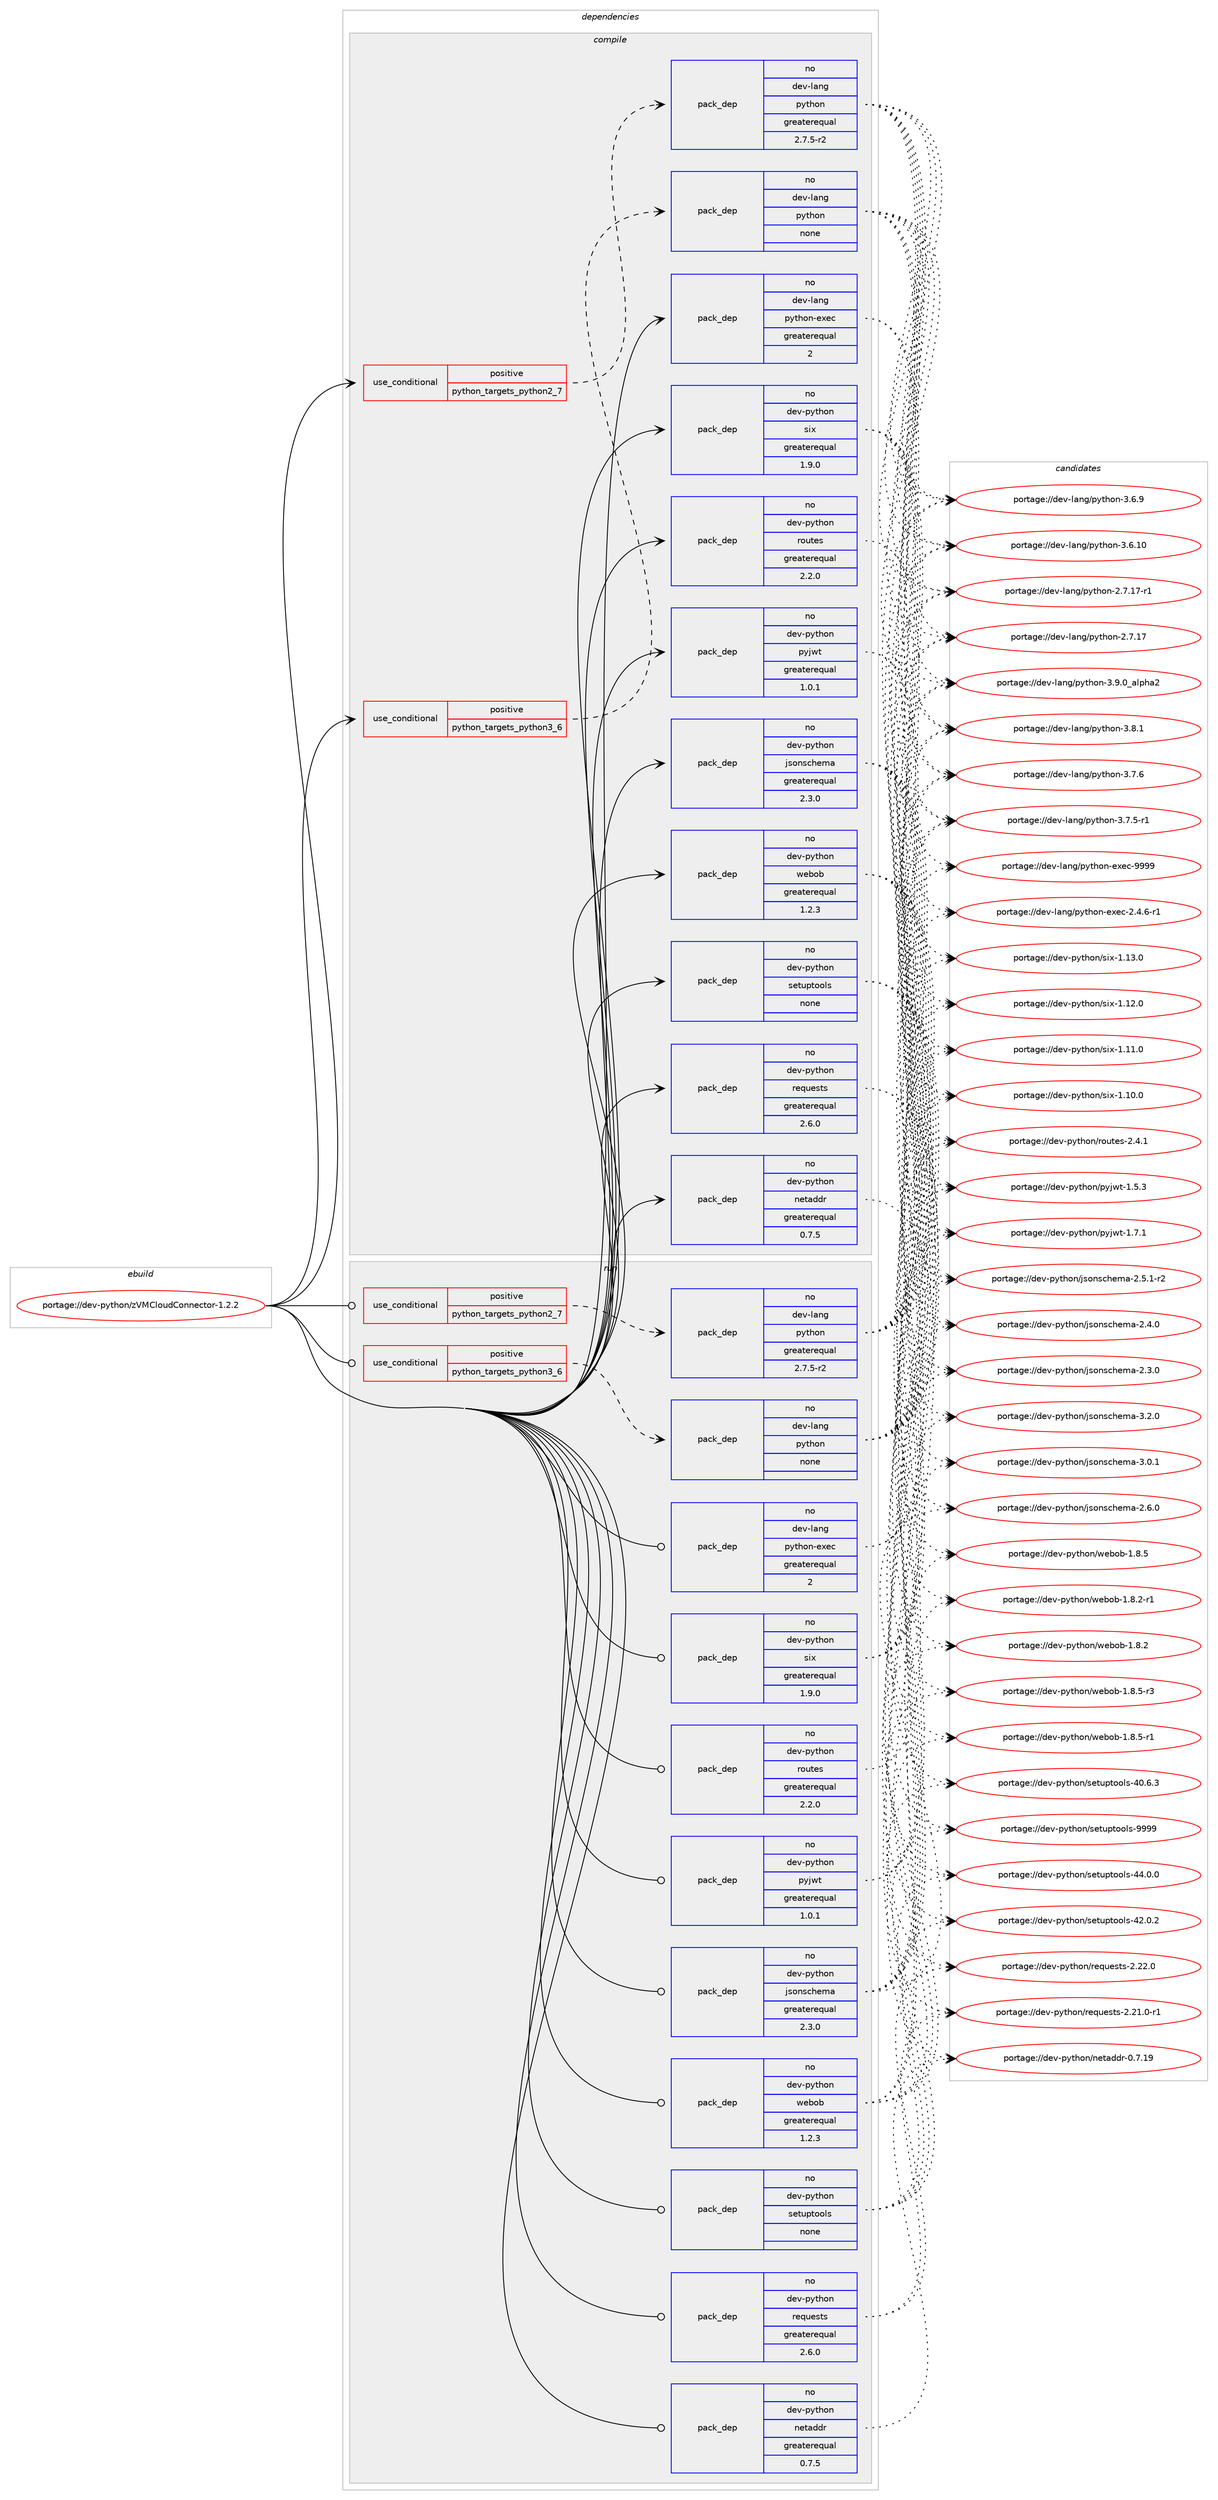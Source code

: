 digraph prolog {

# *************
# Graph options
# *************

newrank=true;
concentrate=true;
compound=true;
graph [rankdir=LR,fontname=Helvetica,fontsize=10,ranksep=1.5];#, ranksep=2.5, nodesep=0.2];
edge  [arrowhead=vee];
node  [fontname=Helvetica,fontsize=10];

# **********
# The ebuild
# **********

subgraph cluster_leftcol {
color=gray;
rank=same;
label=<<i>ebuild</i>>;
id [label="portage://dev-python/zVMCloudConnector-1.2.2", color=red, width=4, href="../dev-python/zVMCloudConnector-1.2.2.svg"];
}

# ****************
# The dependencies
# ****************

subgraph cluster_midcol {
color=gray;
label=<<i>dependencies</i>>;
subgraph cluster_compile {
fillcolor="#eeeeee";
style=filled;
label=<<i>compile</i>>;
subgraph cond103330 {
dependency417016 [label=<<TABLE BORDER="0" CELLBORDER="1" CELLSPACING="0" CELLPADDING="4"><TR><TD ROWSPAN="3" CELLPADDING="10">use_conditional</TD></TR><TR><TD>positive</TD></TR><TR><TD>python_targets_python2_7</TD></TR></TABLE>>, shape=none, color=red];
subgraph pack308805 {
dependency417017 [label=<<TABLE BORDER="0" CELLBORDER="1" CELLSPACING="0" CELLPADDING="4" WIDTH="220"><TR><TD ROWSPAN="6" CELLPADDING="30">pack_dep</TD></TR><TR><TD WIDTH="110">no</TD></TR><TR><TD>dev-lang</TD></TR><TR><TD>python</TD></TR><TR><TD>greaterequal</TD></TR><TR><TD>2.7.5-r2</TD></TR></TABLE>>, shape=none, color=blue];
}
dependency417016:e -> dependency417017:w [weight=20,style="dashed",arrowhead="vee"];
}
id:e -> dependency417016:w [weight=20,style="solid",arrowhead="vee"];
subgraph cond103331 {
dependency417018 [label=<<TABLE BORDER="0" CELLBORDER="1" CELLSPACING="0" CELLPADDING="4"><TR><TD ROWSPAN="3" CELLPADDING="10">use_conditional</TD></TR><TR><TD>positive</TD></TR><TR><TD>python_targets_python3_6</TD></TR></TABLE>>, shape=none, color=red];
subgraph pack308806 {
dependency417019 [label=<<TABLE BORDER="0" CELLBORDER="1" CELLSPACING="0" CELLPADDING="4" WIDTH="220"><TR><TD ROWSPAN="6" CELLPADDING="30">pack_dep</TD></TR><TR><TD WIDTH="110">no</TD></TR><TR><TD>dev-lang</TD></TR><TR><TD>python</TD></TR><TR><TD>none</TD></TR><TR><TD></TD></TR></TABLE>>, shape=none, color=blue];
}
dependency417018:e -> dependency417019:w [weight=20,style="dashed",arrowhead="vee"];
}
id:e -> dependency417018:w [weight=20,style="solid",arrowhead="vee"];
subgraph pack308807 {
dependency417020 [label=<<TABLE BORDER="0" CELLBORDER="1" CELLSPACING="0" CELLPADDING="4" WIDTH="220"><TR><TD ROWSPAN="6" CELLPADDING="30">pack_dep</TD></TR><TR><TD WIDTH="110">no</TD></TR><TR><TD>dev-lang</TD></TR><TR><TD>python-exec</TD></TR><TR><TD>greaterequal</TD></TR><TR><TD>2</TD></TR></TABLE>>, shape=none, color=blue];
}
id:e -> dependency417020:w [weight=20,style="solid",arrowhead="vee"];
subgraph pack308808 {
dependency417021 [label=<<TABLE BORDER="0" CELLBORDER="1" CELLSPACING="0" CELLPADDING="4" WIDTH="220"><TR><TD ROWSPAN="6" CELLPADDING="30">pack_dep</TD></TR><TR><TD WIDTH="110">no</TD></TR><TR><TD>dev-python</TD></TR><TR><TD>jsonschema</TD></TR><TR><TD>greaterequal</TD></TR><TR><TD>2.3.0</TD></TR></TABLE>>, shape=none, color=blue];
}
id:e -> dependency417021:w [weight=20,style="solid",arrowhead="vee"];
subgraph pack308809 {
dependency417022 [label=<<TABLE BORDER="0" CELLBORDER="1" CELLSPACING="0" CELLPADDING="4" WIDTH="220"><TR><TD ROWSPAN="6" CELLPADDING="30">pack_dep</TD></TR><TR><TD WIDTH="110">no</TD></TR><TR><TD>dev-python</TD></TR><TR><TD>netaddr</TD></TR><TR><TD>greaterequal</TD></TR><TR><TD>0.7.5</TD></TR></TABLE>>, shape=none, color=blue];
}
id:e -> dependency417022:w [weight=20,style="solid",arrowhead="vee"];
subgraph pack308810 {
dependency417023 [label=<<TABLE BORDER="0" CELLBORDER="1" CELLSPACING="0" CELLPADDING="4" WIDTH="220"><TR><TD ROWSPAN="6" CELLPADDING="30">pack_dep</TD></TR><TR><TD WIDTH="110">no</TD></TR><TR><TD>dev-python</TD></TR><TR><TD>pyjwt</TD></TR><TR><TD>greaterequal</TD></TR><TR><TD>1.0.1</TD></TR></TABLE>>, shape=none, color=blue];
}
id:e -> dependency417023:w [weight=20,style="solid",arrowhead="vee"];
subgraph pack308811 {
dependency417024 [label=<<TABLE BORDER="0" CELLBORDER="1" CELLSPACING="0" CELLPADDING="4" WIDTH="220"><TR><TD ROWSPAN="6" CELLPADDING="30">pack_dep</TD></TR><TR><TD WIDTH="110">no</TD></TR><TR><TD>dev-python</TD></TR><TR><TD>requests</TD></TR><TR><TD>greaterequal</TD></TR><TR><TD>2.6.0</TD></TR></TABLE>>, shape=none, color=blue];
}
id:e -> dependency417024:w [weight=20,style="solid",arrowhead="vee"];
subgraph pack308812 {
dependency417025 [label=<<TABLE BORDER="0" CELLBORDER="1" CELLSPACING="0" CELLPADDING="4" WIDTH="220"><TR><TD ROWSPAN="6" CELLPADDING="30">pack_dep</TD></TR><TR><TD WIDTH="110">no</TD></TR><TR><TD>dev-python</TD></TR><TR><TD>routes</TD></TR><TR><TD>greaterequal</TD></TR><TR><TD>2.2.0</TD></TR></TABLE>>, shape=none, color=blue];
}
id:e -> dependency417025:w [weight=20,style="solid",arrowhead="vee"];
subgraph pack308813 {
dependency417026 [label=<<TABLE BORDER="0" CELLBORDER="1" CELLSPACING="0" CELLPADDING="4" WIDTH="220"><TR><TD ROWSPAN="6" CELLPADDING="30">pack_dep</TD></TR><TR><TD WIDTH="110">no</TD></TR><TR><TD>dev-python</TD></TR><TR><TD>setuptools</TD></TR><TR><TD>none</TD></TR><TR><TD></TD></TR></TABLE>>, shape=none, color=blue];
}
id:e -> dependency417026:w [weight=20,style="solid",arrowhead="vee"];
subgraph pack308814 {
dependency417027 [label=<<TABLE BORDER="0" CELLBORDER="1" CELLSPACING="0" CELLPADDING="4" WIDTH="220"><TR><TD ROWSPAN="6" CELLPADDING="30">pack_dep</TD></TR><TR><TD WIDTH="110">no</TD></TR><TR><TD>dev-python</TD></TR><TR><TD>six</TD></TR><TR><TD>greaterequal</TD></TR><TR><TD>1.9.0</TD></TR></TABLE>>, shape=none, color=blue];
}
id:e -> dependency417027:w [weight=20,style="solid",arrowhead="vee"];
subgraph pack308815 {
dependency417028 [label=<<TABLE BORDER="0" CELLBORDER="1" CELLSPACING="0" CELLPADDING="4" WIDTH="220"><TR><TD ROWSPAN="6" CELLPADDING="30">pack_dep</TD></TR><TR><TD WIDTH="110">no</TD></TR><TR><TD>dev-python</TD></TR><TR><TD>webob</TD></TR><TR><TD>greaterequal</TD></TR><TR><TD>1.2.3</TD></TR></TABLE>>, shape=none, color=blue];
}
id:e -> dependency417028:w [weight=20,style="solid",arrowhead="vee"];
}
subgraph cluster_compileandrun {
fillcolor="#eeeeee";
style=filled;
label=<<i>compile and run</i>>;
}
subgraph cluster_run {
fillcolor="#eeeeee";
style=filled;
label=<<i>run</i>>;
subgraph cond103332 {
dependency417029 [label=<<TABLE BORDER="0" CELLBORDER="1" CELLSPACING="0" CELLPADDING="4"><TR><TD ROWSPAN="3" CELLPADDING="10">use_conditional</TD></TR><TR><TD>positive</TD></TR><TR><TD>python_targets_python2_7</TD></TR></TABLE>>, shape=none, color=red];
subgraph pack308816 {
dependency417030 [label=<<TABLE BORDER="0" CELLBORDER="1" CELLSPACING="0" CELLPADDING="4" WIDTH="220"><TR><TD ROWSPAN="6" CELLPADDING="30">pack_dep</TD></TR><TR><TD WIDTH="110">no</TD></TR><TR><TD>dev-lang</TD></TR><TR><TD>python</TD></TR><TR><TD>greaterequal</TD></TR><TR><TD>2.7.5-r2</TD></TR></TABLE>>, shape=none, color=blue];
}
dependency417029:e -> dependency417030:w [weight=20,style="dashed",arrowhead="vee"];
}
id:e -> dependency417029:w [weight=20,style="solid",arrowhead="odot"];
subgraph cond103333 {
dependency417031 [label=<<TABLE BORDER="0" CELLBORDER="1" CELLSPACING="0" CELLPADDING="4"><TR><TD ROWSPAN="3" CELLPADDING="10">use_conditional</TD></TR><TR><TD>positive</TD></TR><TR><TD>python_targets_python3_6</TD></TR></TABLE>>, shape=none, color=red];
subgraph pack308817 {
dependency417032 [label=<<TABLE BORDER="0" CELLBORDER="1" CELLSPACING="0" CELLPADDING="4" WIDTH="220"><TR><TD ROWSPAN="6" CELLPADDING="30">pack_dep</TD></TR><TR><TD WIDTH="110">no</TD></TR><TR><TD>dev-lang</TD></TR><TR><TD>python</TD></TR><TR><TD>none</TD></TR><TR><TD></TD></TR></TABLE>>, shape=none, color=blue];
}
dependency417031:e -> dependency417032:w [weight=20,style="dashed",arrowhead="vee"];
}
id:e -> dependency417031:w [weight=20,style="solid",arrowhead="odot"];
subgraph pack308818 {
dependency417033 [label=<<TABLE BORDER="0" CELLBORDER="1" CELLSPACING="0" CELLPADDING="4" WIDTH="220"><TR><TD ROWSPAN="6" CELLPADDING="30">pack_dep</TD></TR><TR><TD WIDTH="110">no</TD></TR><TR><TD>dev-lang</TD></TR><TR><TD>python-exec</TD></TR><TR><TD>greaterequal</TD></TR><TR><TD>2</TD></TR></TABLE>>, shape=none, color=blue];
}
id:e -> dependency417033:w [weight=20,style="solid",arrowhead="odot"];
subgraph pack308819 {
dependency417034 [label=<<TABLE BORDER="0" CELLBORDER="1" CELLSPACING="0" CELLPADDING="4" WIDTH="220"><TR><TD ROWSPAN="6" CELLPADDING="30">pack_dep</TD></TR><TR><TD WIDTH="110">no</TD></TR><TR><TD>dev-python</TD></TR><TR><TD>jsonschema</TD></TR><TR><TD>greaterequal</TD></TR><TR><TD>2.3.0</TD></TR></TABLE>>, shape=none, color=blue];
}
id:e -> dependency417034:w [weight=20,style="solid",arrowhead="odot"];
subgraph pack308820 {
dependency417035 [label=<<TABLE BORDER="0" CELLBORDER="1" CELLSPACING="0" CELLPADDING="4" WIDTH="220"><TR><TD ROWSPAN="6" CELLPADDING="30">pack_dep</TD></TR><TR><TD WIDTH="110">no</TD></TR><TR><TD>dev-python</TD></TR><TR><TD>netaddr</TD></TR><TR><TD>greaterequal</TD></TR><TR><TD>0.7.5</TD></TR></TABLE>>, shape=none, color=blue];
}
id:e -> dependency417035:w [weight=20,style="solid",arrowhead="odot"];
subgraph pack308821 {
dependency417036 [label=<<TABLE BORDER="0" CELLBORDER="1" CELLSPACING="0" CELLPADDING="4" WIDTH="220"><TR><TD ROWSPAN="6" CELLPADDING="30">pack_dep</TD></TR><TR><TD WIDTH="110">no</TD></TR><TR><TD>dev-python</TD></TR><TR><TD>pyjwt</TD></TR><TR><TD>greaterequal</TD></TR><TR><TD>1.0.1</TD></TR></TABLE>>, shape=none, color=blue];
}
id:e -> dependency417036:w [weight=20,style="solid",arrowhead="odot"];
subgraph pack308822 {
dependency417037 [label=<<TABLE BORDER="0" CELLBORDER="1" CELLSPACING="0" CELLPADDING="4" WIDTH="220"><TR><TD ROWSPAN="6" CELLPADDING="30">pack_dep</TD></TR><TR><TD WIDTH="110">no</TD></TR><TR><TD>dev-python</TD></TR><TR><TD>requests</TD></TR><TR><TD>greaterequal</TD></TR><TR><TD>2.6.0</TD></TR></TABLE>>, shape=none, color=blue];
}
id:e -> dependency417037:w [weight=20,style="solid",arrowhead="odot"];
subgraph pack308823 {
dependency417038 [label=<<TABLE BORDER="0" CELLBORDER="1" CELLSPACING="0" CELLPADDING="4" WIDTH="220"><TR><TD ROWSPAN="6" CELLPADDING="30">pack_dep</TD></TR><TR><TD WIDTH="110">no</TD></TR><TR><TD>dev-python</TD></TR><TR><TD>routes</TD></TR><TR><TD>greaterequal</TD></TR><TR><TD>2.2.0</TD></TR></TABLE>>, shape=none, color=blue];
}
id:e -> dependency417038:w [weight=20,style="solid",arrowhead="odot"];
subgraph pack308824 {
dependency417039 [label=<<TABLE BORDER="0" CELLBORDER="1" CELLSPACING="0" CELLPADDING="4" WIDTH="220"><TR><TD ROWSPAN="6" CELLPADDING="30">pack_dep</TD></TR><TR><TD WIDTH="110">no</TD></TR><TR><TD>dev-python</TD></TR><TR><TD>setuptools</TD></TR><TR><TD>none</TD></TR><TR><TD></TD></TR></TABLE>>, shape=none, color=blue];
}
id:e -> dependency417039:w [weight=20,style="solid",arrowhead="odot"];
subgraph pack308825 {
dependency417040 [label=<<TABLE BORDER="0" CELLBORDER="1" CELLSPACING="0" CELLPADDING="4" WIDTH="220"><TR><TD ROWSPAN="6" CELLPADDING="30">pack_dep</TD></TR><TR><TD WIDTH="110">no</TD></TR><TR><TD>dev-python</TD></TR><TR><TD>six</TD></TR><TR><TD>greaterequal</TD></TR><TR><TD>1.9.0</TD></TR></TABLE>>, shape=none, color=blue];
}
id:e -> dependency417040:w [weight=20,style="solid",arrowhead="odot"];
subgraph pack308826 {
dependency417041 [label=<<TABLE BORDER="0" CELLBORDER="1" CELLSPACING="0" CELLPADDING="4" WIDTH="220"><TR><TD ROWSPAN="6" CELLPADDING="30">pack_dep</TD></TR><TR><TD WIDTH="110">no</TD></TR><TR><TD>dev-python</TD></TR><TR><TD>webob</TD></TR><TR><TD>greaterequal</TD></TR><TR><TD>1.2.3</TD></TR></TABLE>>, shape=none, color=blue];
}
id:e -> dependency417041:w [weight=20,style="solid",arrowhead="odot"];
}
}

# **************
# The candidates
# **************

subgraph cluster_choices {
rank=same;
color=gray;
label=<<i>candidates</i>>;

subgraph choice308805 {
color=black;
nodesep=1;
choice10010111845108971101034711212111610411111045514657464895971081121049750 [label="portage://dev-lang/python-3.9.0_alpha2", color=red, width=4,href="../dev-lang/python-3.9.0_alpha2.svg"];
choice100101118451089711010347112121116104111110455146564649 [label="portage://dev-lang/python-3.8.1", color=red, width=4,href="../dev-lang/python-3.8.1.svg"];
choice100101118451089711010347112121116104111110455146554654 [label="portage://dev-lang/python-3.7.6", color=red, width=4,href="../dev-lang/python-3.7.6.svg"];
choice1001011184510897110103471121211161041111104551465546534511449 [label="portage://dev-lang/python-3.7.5-r1", color=red, width=4,href="../dev-lang/python-3.7.5-r1.svg"];
choice100101118451089711010347112121116104111110455146544657 [label="portage://dev-lang/python-3.6.9", color=red, width=4,href="../dev-lang/python-3.6.9.svg"];
choice10010111845108971101034711212111610411111045514654464948 [label="portage://dev-lang/python-3.6.10", color=red, width=4,href="../dev-lang/python-3.6.10.svg"];
choice100101118451089711010347112121116104111110455046554649554511449 [label="portage://dev-lang/python-2.7.17-r1", color=red, width=4,href="../dev-lang/python-2.7.17-r1.svg"];
choice10010111845108971101034711212111610411111045504655464955 [label="portage://dev-lang/python-2.7.17", color=red, width=4,href="../dev-lang/python-2.7.17.svg"];
dependency417017:e -> choice10010111845108971101034711212111610411111045514657464895971081121049750:w [style=dotted,weight="100"];
dependency417017:e -> choice100101118451089711010347112121116104111110455146564649:w [style=dotted,weight="100"];
dependency417017:e -> choice100101118451089711010347112121116104111110455146554654:w [style=dotted,weight="100"];
dependency417017:e -> choice1001011184510897110103471121211161041111104551465546534511449:w [style=dotted,weight="100"];
dependency417017:e -> choice100101118451089711010347112121116104111110455146544657:w [style=dotted,weight="100"];
dependency417017:e -> choice10010111845108971101034711212111610411111045514654464948:w [style=dotted,weight="100"];
dependency417017:e -> choice100101118451089711010347112121116104111110455046554649554511449:w [style=dotted,weight="100"];
dependency417017:e -> choice10010111845108971101034711212111610411111045504655464955:w [style=dotted,weight="100"];
}
subgraph choice308806 {
color=black;
nodesep=1;
choice10010111845108971101034711212111610411111045514657464895971081121049750 [label="portage://dev-lang/python-3.9.0_alpha2", color=red, width=4,href="../dev-lang/python-3.9.0_alpha2.svg"];
choice100101118451089711010347112121116104111110455146564649 [label="portage://dev-lang/python-3.8.1", color=red, width=4,href="../dev-lang/python-3.8.1.svg"];
choice100101118451089711010347112121116104111110455146554654 [label="portage://dev-lang/python-3.7.6", color=red, width=4,href="../dev-lang/python-3.7.6.svg"];
choice1001011184510897110103471121211161041111104551465546534511449 [label="portage://dev-lang/python-3.7.5-r1", color=red, width=4,href="../dev-lang/python-3.7.5-r1.svg"];
choice100101118451089711010347112121116104111110455146544657 [label="portage://dev-lang/python-3.6.9", color=red, width=4,href="../dev-lang/python-3.6.9.svg"];
choice10010111845108971101034711212111610411111045514654464948 [label="portage://dev-lang/python-3.6.10", color=red, width=4,href="../dev-lang/python-3.6.10.svg"];
choice100101118451089711010347112121116104111110455046554649554511449 [label="portage://dev-lang/python-2.7.17-r1", color=red, width=4,href="../dev-lang/python-2.7.17-r1.svg"];
choice10010111845108971101034711212111610411111045504655464955 [label="portage://dev-lang/python-2.7.17", color=red, width=4,href="../dev-lang/python-2.7.17.svg"];
dependency417019:e -> choice10010111845108971101034711212111610411111045514657464895971081121049750:w [style=dotted,weight="100"];
dependency417019:e -> choice100101118451089711010347112121116104111110455146564649:w [style=dotted,weight="100"];
dependency417019:e -> choice100101118451089711010347112121116104111110455146554654:w [style=dotted,weight="100"];
dependency417019:e -> choice1001011184510897110103471121211161041111104551465546534511449:w [style=dotted,weight="100"];
dependency417019:e -> choice100101118451089711010347112121116104111110455146544657:w [style=dotted,weight="100"];
dependency417019:e -> choice10010111845108971101034711212111610411111045514654464948:w [style=dotted,weight="100"];
dependency417019:e -> choice100101118451089711010347112121116104111110455046554649554511449:w [style=dotted,weight="100"];
dependency417019:e -> choice10010111845108971101034711212111610411111045504655464955:w [style=dotted,weight="100"];
}
subgraph choice308807 {
color=black;
nodesep=1;
choice10010111845108971101034711212111610411111045101120101994557575757 [label="portage://dev-lang/python-exec-9999", color=red, width=4,href="../dev-lang/python-exec-9999.svg"];
choice10010111845108971101034711212111610411111045101120101994550465246544511449 [label="portage://dev-lang/python-exec-2.4.6-r1", color=red, width=4,href="../dev-lang/python-exec-2.4.6-r1.svg"];
dependency417020:e -> choice10010111845108971101034711212111610411111045101120101994557575757:w [style=dotted,weight="100"];
dependency417020:e -> choice10010111845108971101034711212111610411111045101120101994550465246544511449:w [style=dotted,weight="100"];
}
subgraph choice308808 {
color=black;
nodesep=1;
choice10010111845112121116104111110471061151111101159910410110997455146504648 [label="portage://dev-python/jsonschema-3.2.0", color=red, width=4,href="../dev-python/jsonschema-3.2.0.svg"];
choice10010111845112121116104111110471061151111101159910410110997455146484649 [label="portage://dev-python/jsonschema-3.0.1", color=red, width=4,href="../dev-python/jsonschema-3.0.1.svg"];
choice10010111845112121116104111110471061151111101159910410110997455046544648 [label="portage://dev-python/jsonschema-2.6.0", color=red, width=4,href="../dev-python/jsonschema-2.6.0.svg"];
choice100101118451121211161041111104710611511111011599104101109974550465346494511450 [label="portage://dev-python/jsonschema-2.5.1-r2", color=red, width=4,href="../dev-python/jsonschema-2.5.1-r2.svg"];
choice10010111845112121116104111110471061151111101159910410110997455046524648 [label="portage://dev-python/jsonschema-2.4.0", color=red, width=4,href="../dev-python/jsonschema-2.4.0.svg"];
choice10010111845112121116104111110471061151111101159910410110997455046514648 [label="portage://dev-python/jsonschema-2.3.0", color=red, width=4,href="../dev-python/jsonschema-2.3.0.svg"];
dependency417021:e -> choice10010111845112121116104111110471061151111101159910410110997455146504648:w [style=dotted,weight="100"];
dependency417021:e -> choice10010111845112121116104111110471061151111101159910410110997455146484649:w [style=dotted,weight="100"];
dependency417021:e -> choice10010111845112121116104111110471061151111101159910410110997455046544648:w [style=dotted,weight="100"];
dependency417021:e -> choice100101118451121211161041111104710611511111011599104101109974550465346494511450:w [style=dotted,weight="100"];
dependency417021:e -> choice10010111845112121116104111110471061151111101159910410110997455046524648:w [style=dotted,weight="100"];
dependency417021:e -> choice10010111845112121116104111110471061151111101159910410110997455046514648:w [style=dotted,weight="100"];
}
subgraph choice308809 {
color=black;
nodesep=1;
choice10010111845112121116104111110471101011169710010011445484655464957 [label="portage://dev-python/netaddr-0.7.19", color=red, width=4,href="../dev-python/netaddr-0.7.19.svg"];
dependency417022:e -> choice10010111845112121116104111110471101011169710010011445484655464957:w [style=dotted,weight="100"];
}
subgraph choice308810 {
color=black;
nodesep=1;
choice1001011184511212111610411111047112121106119116454946554649 [label="portage://dev-python/pyjwt-1.7.1", color=red, width=4,href="../dev-python/pyjwt-1.7.1.svg"];
choice1001011184511212111610411111047112121106119116454946534651 [label="portage://dev-python/pyjwt-1.5.3", color=red, width=4,href="../dev-python/pyjwt-1.5.3.svg"];
dependency417023:e -> choice1001011184511212111610411111047112121106119116454946554649:w [style=dotted,weight="100"];
dependency417023:e -> choice1001011184511212111610411111047112121106119116454946534651:w [style=dotted,weight="100"];
}
subgraph choice308811 {
color=black;
nodesep=1;
choice100101118451121211161041111104711410111311710111511611545504650504648 [label="portage://dev-python/requests-2.22.0", color=red, width=4,href="../dev-python/requests-2.22.0.svg"];
choice1001011184511212111610411111047114101113117101115116115455046504946484511449 [label="portage://dev-python/requests-2.21.0-r1", color=red, width=4,href="../dev-python/requests-2.21.0-r1.svg"];
dependency417024:e -> choice100101118451121211161041111104711410111311710111511611545504650504648:w [style=dotted,weight="100"];
dependency417024:e -> choice1001011184511212111610411111047114101113117101115116115455046504946484511449:w [style=dotted,weight="100"];
}
subgraph choice308812 {
color=black;
nodesep=1;
choice1001011184511212111610411111047114111117116101115455046524649 [label="portage://dev-python/routes-2.4.1", color=red, width=4,href="../dev-python/routes-2.4.1.svg"];
dependency417025:e -> choice1001011184511212111610411111047114111117116101115455046524649:w [style=dotted,weight="100"];
}
subgraph choice308813 {
color=black;
nodesep=1;
choice10010111845112121116104111110471151011161171121161111111081154557575757 [label="portage://dev-python/setuptools-9999", color=red, width=4,href="../dev-python/setuptools-9999.svg"];
choice100101118451121211161041111104711510111611711211611111110811545525246484648 [label="portage://dev-python/setuptools-44.0.0", color=red, width=4,href="../dev-python/setuptools-44.0.0.svg"];
choice100101118451121211161041111104711510111611711211611111110811545525046484650 [label="portage://dev-python/setuptools-42.0.2", color=red, width=4,href="../dev-python/setuptools-42.0.2.svg"];
choice100101118451121211161041111104711510111611711211611111110811545524846544651 [label="portage://dev-python/setuptools-40.6.3", color=red, width=4,href="../dev-python/setuptools-40.6.3.svg"];
dependency417026:e -> choice10010111845112121116104111110471151011161171121161111111081154557575757:w [style=dotted,weight="100"];
dependency417026:e -> choice100101118451121211161041111104711510111611711211611111110811545525246484648:w [style=dotted,weight="100"];
dependency417026:e -> choice100101118451121211161041111104711510111611711211611111110811545525046484650:w [style=dotted,weight="100"];
dependency417026:e -> choice100101118451121211161041111104711510111611711211611111110811545524846544651:w [style=dotted,weight="100"];
}
subgraph choice308814 {
color=black;
nodesep=1;
choice100101118451121211161041111104711510512045494649514648 [label="portage://dev-python/six-1.13.0", color=red, width=4,href="../dev-python/six-1.13.0.svg"];
choice100101118451121211161041111104711510512045494649504648 [label="portage://dev-python/six-1.12.0", color=red, width=4,href="../dev-python/six-1.12.0.svg"];
choice100101118451121211161041111104711510512045494649494648 [label="portage://dev-python/six-1.11.0", color=red, width=4,href="../dev-python/six-1.11.0.svg"];
choice100101118451121211161041111104711510512045494649484648 [label="portage://dev-python/six-1.10.0", color=red, width=4,href="../dev-python/six-1.10.0.svg"];
dependency417027:e -> choice100101118451121211161041111104711510512045494649514648:w [style=dotted,weight="100"];
dependency417027:e -> choice100101118451121211161041111104711510512045494649504648:w [style=dotted,weight="100"];
dependency417027:e -> choice100101118451121211161041111104711510512045494649494648:w [style=dotted,weight="100"];
dependency417027:e -> choice100101118451121211161041111104711510512045494649484648:w [style=dotted,weight="100"];
}
subgraph choice308815 {
color=black;
nodesep=1;
choice100101118451121211161041111104711910198111984549465646534511451 [label="portage://dev-python/webob-1.8.5-r3", color=red, width=4,href="../dev-python/webob-1.8.5-r3.svg"];
choice100101118451121211161041111104711910198111984549465646534511449 [label="portage://dev-python/webob-1.8.5-r1", color=red, width=4,href="../dev-python/webob-1.8.5-r1.svg"];
choice10010111845112121116104111110471191019811198454946564653 [label="portage://dev-python/webob-1.8.5", color=red, width=4,href="../dev-python/webob-1.8.5.svg"];
choice100101118451121211161041111104711910198111984549465646504511449 [label="portage://dev-python/webob-1.8.2-r1", color=red, width=4,href="../dev-python/webob-1.8.2-r1.svg"];
choice10010111845112121116104111110471191019811198454946564650 [label="portage://dev-python/webob-1.8.2", color=red, width=4,href="../dev-python/webob-1.8.2.svg"];
dependency417028:e -> choice100101118451121211161041111104711910198111984549465646534511451:w [style=dotted,weight="100"];
dependency417028:e -> choice100101118451121211161041111104711910198111984549465646534511449:w [style=dotted,weight="100"];
dependency417028:e -> choice10010111845112121116104111110471191019811198454946564653:w [style=dotted,weight="100"];
dependency417028:e -> choice100101118451121211161041111104711910198111984549465646504511449:w [style=dotted,weight="100"];
dependency417028:e -> choice10010111845112121116104111110471191019811198454946564650:w [style=dotted,weight="100"];
}
subgraph choice308816 {
color=black;
nodesep=1;
choice10010111845108971101034711212111610411111045514657464895971081121049750 [label="portage://dev-lang/python-3.9.0_alpha2", color=red, width=4,href="../dev-lang/python-3.9.0_alpha2.svg"];
choice100101118451089711010347112121116104111110455146564649 [label="portage://dev-lang/python-3.8.1", color=red, width=4,href="../dev-lang/python-3.8.1.svg"];
choice100101118451089711010347112121116104111110455146554654 [label="portage://dev-lang/python-3.7.6", color=red, width=4,href="../dev-lang/python-3.7.6.svg"];
choice1001011184510897110103471121211161041111104551465546534511449 [label="portage://dev-lang/python-3.7.5-r1", color=red, width=4,href="../dev-lang/python-3.7.5-r1.svg"];
choice100101118451089711010347112121116104111110455146544657 [label="portage://dev-lang/python-3.6.9", color=red, width=4,href="../dev-lang/python-3.6.9.svg"];
choice10010111845108971101034711212111610411111045514654464948 [label="portage://dev-lang/python-3.6.10", color=red, width=4,href="../dev-lang/python-3.6.10.svg"];
choice100101118451089711010347112121116104111110455046554649554511449 [label="portage://dev-lang/python-2.7.17-r1", color=red, width=4,href="../dev-lang/python-2.7.17-r1.svg"];
choice10010111845108971101034711212111610411111045504655464955 [label="portage://dev-lang/python-2.7.17", color=red, width=4,href="../dev-lang/python-2.7.17.svg"];
dependency417030:e -> choice10010111845108971101034711212111610411111045514657464895971081121049750:w [style=dotted,weight="100"];
dependency417030:e -> choice100101118451089711010347112121116104111110455146564649:w [style=dotted,weight="100"];
dependency417030:e -> choice100101118451089711010347112121116104111110455146554654:w [style=dotted,weight="100"];
dependency417030:e -> choice1001011184510897110103471121211161041111104551465546534511449:w [style=dotted,weight="100"];
dependency417030:e -> choice100101118451089711010347112121116104111110455146544657:w [style=dotted,weight="100"];
dependency417030:e -> choice10010111845108971101034711212111610411111045514654464948:w [style=dotted,weight="100"];
dependency417030:e -> choice100101118451089711010347112121116104111110455046554649554511449:w [style=dotted,weight="100"];
dependency417030:e -> choice10010111845108971101034711212111610411111045504655464955:w [style=dotted,weight="100"];
}
subgraph choice308817 {
color=black;
nodesep=1;
choice10010111845108971101034711212111610411111045514657464895971081121049750 [label="portage://dev-lang/python-3.9.0_alpha2", color=red, width=4,href="../dev-lang/python-3.9.0_alpha2.svg"];
choice100101118451089711010347112121116104111110455146564649 [label="portage://dev-lang/python-3.8.1", color=red, width=4,href="../dev-lang/python-3.8.1.svg"];
choice100101118451089711010347112121116104111110455146554654 [label="portage://dev-lang/python-3.7.6", color=red, width=4,href="../dev-lang/python-3.7.6.svg"];
choice1001011184510897110103471121211161041111104551465546534511449 [label="portage://dev-lang/python-3.7.5-r1", color=red, width=4,href="../dev-lang/python-3.7.5-r1.svg"];
choice100101118451089711010347112121116104111110455146544657 [label="portage://dev-lang/python-3.6.9", color=red, width=4,href="../dev-lang/python-3.6.9.svg"];
choice10010111845108971101034711212111610411111045514654464948 [label="portage://dev-lang/python-3.6.10", color=red, width=4,href="../dev-lang/python-3.6.10.svg"];
choice100101118451089711010347112121116104111110455046554649554511449 [label="portage://dev-lang/python-2.7.17-r1", color=red, width=4,href="../dev-lang/python-2.7.17-r1.svg"];
choice10010111845108971101034711212111610411111045504655464955 [label="portage://dev-lang/python-2.7.17", color=red, width=4,href="../dev-lang/python-2.7.17.svg"];
dependency417032:e -> choice10010111845108971101034711212111610411111045514657464895971081121049750:w [style=dotted,weight="100"];
dependency417032:e -> choice100101118451089711010347112121116104111110455146564649:w [style=dotted,weight="100"];
dependency417032:e -> choice100101118451089711010347112121116104111110455146554654:w [style=dotted,weight="100"];
dependency417032:e -> choice1001011184510897110103471121211161041111104551465546534511449:w [style=dotted,weight="100"];
dependency417032:e -> choice100101118451089711010347112121116104111110455146544657:w [style=dotted,weight="100"];
dependency417032:e -> choice10010111845108971101034711212111610411111045514654464948:w [style=dotted,weight="100"];
dependency417032:e -> choice100101118451089711010347112121116104111110455046554649554511449:w [style=dotted,weight="100"];
dependency417032:e -> choice10010111845108971101034711212111610411111045504655464955:w [style=dotted,weight="100"];
}
subgraph choice308818 {
color=black;
nodesep=1;
choice10010111845108971101034711212111610411111045101120101994557575757 [label="portage://dev-lang/python-exec-9999", color=red, width=4,href="../dev-lang/python-exec-9999.svg"];
choice10010111845108971101034711212111610411111045101120101994550465246544511449 [label="portage://dev-lang/python-exec-2.4.6-r1", color=red, width=4,href="../dev-lang/python-exec-2.4.6-r1.svg"];
dependency417033:e -> choice10010111845108971101034711212111610411111045101120101994557575757:w [style=dotted,weight="100"];
dependency417033:e -> choice10010111845108971101034711212111610411111045101120101994550465246544511449:w [style=dotted,weight="100"];
}
subgraph choice308819 {
color=black;
nodesep=1;
choice10010111845112121116104111110471061151111101159910410110997455146504648 [label="portage://dev-python/jsonschema-3.2.0", color=red, width=4,href="../dev-python/jsonschema-3.2.0.svg"];
choice10010111845112121116104111110471061151111101159910410110997455146484649 [label="portage://dev-python/jsonschema-3.0.1", color=red, width=4,href="../dev-python/jsonschema-3.0.1.svg"];
choice10010111845112121116104111110471061151111101159910410110997455046544648 [label="portage://dev-python/jsonschema-2.6.0", color=red, width=4,href="../dev-python/jsonschema-2.6.0.svg"];
choice100101118451121211161041111104710611511111011599104101109974550465346494511450 [label="portage://dev-python/jsonschema-2.5.1-r2", color=red, width=4,href="../dev-python/jsonschema-2.5.1-r2.svg"];
choice10010111845112121116104111110471061151111101159910410110997455046524648 [label="portage://dev-python/jsonschema-2.4.0", color=red, width=4,href="../dev-python/jsonschema-2.4.0.svg"];
choice10010111845112121116104111110471061151111101159910410110997455046514648 [label="portage://dev-python/jsonschema-2.3.0", color=red, width=4,href="../dev-python/jsonschema-2.3.0.svg"];
dependency417034:e -> choice10010111845112121116104111110471061151111101159910410110997455146504648:w [style=dotted,weight="100"];
dependency417034:e -> choice10010111845112121116104111110471061151111101159910410110997455146484649:w [style=dotted,weight="100"];
dependency417034:e -> choice10010111845112121116104111110471061151111101159910410110997455046544648:w [style=dotted,weight="100"];
dependency417034:e -> choice100101118451121211161041111104710611511111011599104101109974550465346494511450:w [style=dotted,weight="100"];
dependency417034:e -> choice10010111845112121116104111110471061151111101159910410110997455046524648:w [style=dotted,weight="100"];
dependency417034:e -> choice10010111845112121116104111110471061151111101159910410110997455046514648:w [style=dotted,weight="100"];
}
subgraph choice308820 {
color=black;
nodesep=1;
choice10010111845112121116104111110471101011169710010011445484655464957 [label="portage://dev-python/netaddr-0.7.19", color=red, width=4,href="../dev-python/netaddr-0.7.19.svg"];
dependency417035:e -> choice10010111845112121116104111110471101011169710010011445484655464957:w [style=dotted,weight="100"];
}
subgraph choice308821 {
color=black;
nodesep=1;
choice1001011184511212111610411111047112121106119116454946554649 [label="portage://dev-python/pyjwt-1.7.1", color=red, width=4,href="../dev-python/pyjwt-1.7.1.svg"];
choice1001011184511212111610411111047112121106119116454946534651 [label="portage://dev-python/pyjwt-1.5.3", color=red, width=4,href="../dev-python/pyjwt-1.5.3.svg"];
dependency417036:e -> choice1001011184511212111610411111047112121106119116454946554649:w [style=dotted,weight="100"];
dependency417036:e -> choice1001011184511212111610411111047112121106119116454946534651:w [style=dotted,weight="100"];
}
subgraph choice308822 {
color=black;
nodesep=1;
choice100101118451121211161041111104711410111311710111511611545504650504648 [label="portage://dev-python/requests-2.22.0", color=red, width=4,href="../dev-python/requests-2.22.0.svg"];
choice1001011184511212111610411111047114101113117101115116115455046504946484511449 [label="portage://dev-python/requests-2.21.0-r1", color=red, width=4,href="../dev-python/requests-2.21.0-r1.svg"];
dependency417037:e -> choice100101118451121211161041111104711410111311710111511611545504650504648:w [style=dotted,weight="100"];
dependency417037:e -> choice1001011184511212111610411111047114101113117101115116115455046504946484511449:w [style=dotted,weight="100"];
}
subgraph choice308823 {
color=black;
nodesep=1;
choice1001011184511212111610411111047114111117116101115455046524649 [label="portage://dev-python/routes-2.4.1", color=red, width=4,href="../dev-python/routes-2.4.1.svg"];
dependency417038:e -> choice1001011184511212111610411111047114111117116101115455046524649:w [style=dotted,weight="100"];
}
subgraph choice308824 {
color=black;
nodesep=1;
choice10010111845112121116104111110471151011161171121161111111081154557575757 [label="portage://dev-python/setuptools-9999", color=red, width=4,href="../dev-python/setuptools-9999.svg"];
choice100101118451121211161041111104711510111611711211611111110811545525246484648 [label="portage://dev-python/setuptools-44.0.0", color=red, width=4,href="../dev-python/setuptools-44.0.0.svg"];
choice100101118451121211161041111104711510111611711211611111110811545525046484650 [label="portage://dev-python/setuptools-42.0.2", color=red, width=4,href="../dev-python/setuptools-42.0.2.svg"];
choice100101118451121211161041111104711510111611711211611111110811545524846544651 [label="portage://dev-python/setuptools-40.6.3", color=red, width=4,href="../dev-python/setuptools-40.6.3.svg"];
dependency417039:e -> choice10010111845112121116104111110471151011161171121161111111081154557575757:w [style=dotted,weight="100"];
dependency417039:e -> choice100101118451121211161041111104711510111611711211611111110811545525246484648:w [style=dotted,weight="100"];
dependency417039:e -> choice100101118451121211161041111104711510111611711211611111110811545525046484650:w [style=dotted,weight="100"];
dependency417039:e -> choice100101118451121211161041111104711510111611711211611111110811545524846544651:w [style=dotted,weight="100"];
}
subgraph choice308825 {
color=black;
nodesep=1;
choice100101118451121211161041111104711510512045494649514648 [label="portage://dev-python/six-1.13.0", color=red, width=4,href="../dev-python/six-1.13.0.svg"];
choice100101118451121211161041111104711510512045494649504648 [label="portage://dev-python/six-1.12.0", color=red, width=4,href="../dev-python/six-1.12.0.svg"];
choice100101118451121211161041111104711510512045494649494648 [label="portage://dev-python/six-1.11.0", color=red, width=4,href="../dev-python/six-1.11.0.svg"];
choice100101118451121211161041111104711510512045494649484648 [label="portage://dev-python/six-1.10.0", color=red, width=4,href="../dev-python/six-1.10.0.svg"];
dependency417040:e -> choice100101118451121211161041111104711510512045494649514648:w [style=dotted,weight="100"];
dependency417040:e -> choice100101118451121211161041111104711510512045494649504648:w [style=dotted,weight="100"];
dependency417040:e -> choice100101118451121211161041111104711510512045494649494648:w [style=dotted,weight="100"];
dependency417040:e -> choice100101118451121211161041111104711510512045494649484648:w [style=dotted,weight="100"];
}
subgraph choice308826 {
color=black;
nodesep=1;
choice100101118451121211161041111104711910198111984549465646534511451 [label="portage://dev-python/webob-1.8.5-r3", color=red, width=4,href="../dev-python/webob-1.8.5-r3.svg"];
choice100101118451121211161041111104711910198111984549465646534511449 [label="portage://dev-python/webob-1.8.5-r1", color=red, width=4,href="../dev-python/webob-1.8.5-r1.svg"];
choice10010111845112121116104111110471191019811198454946564653 [label="portage://dev-python/webob-1.8.5", color=red, width=4,href="../dev-python/webob-1.8.5.svg"];
choice100101118451121211161041111104711910198111984549465646504511449 [label="portage://dev-python/webob-1.8.2-r1", color=red, width=4,href="../dev-python/webob-1.8.2-r1.svg"];
choice10010111845112121116104111110471191019811198454946564650 [label="portage://dev-python/webob-1.8.2", color=red, width=4,href="../dev-python/webob-1.8.2.svg"];
dependency417041:e -> choice100101118451121211161041111104711910198111984549465646534511451:w [style=dotted,weight="100"];
dependency417041:e -> choice100101118451121211161041111104711910198111984549465646534511449:w [style=dotted,weight="100"];
dependency417041:e -> choice10010111845112121116104111110471191019811198454946564653:w [style=dotted,weight="100"];
dependency417041:e -> choice100101118451121211161041111104711910198111984549465646504511449:w [style=dotted,weight="100"];
dependency417041:e -> choice10010111845112121116104111110471191019811198454946564650:w [style=dotted,weight="100"];
}
}

}
